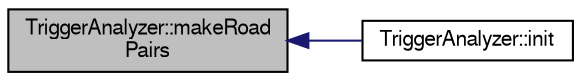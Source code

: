 digraph "TriggerAnalyzer::makeRoadPairs"
{
  bgcolor="transparent";
  edge [fontname="FreeSans",fontsize="10",labelfontname="FreeSans",labelfontsize="10"];
  node [fontname="FreeSans",fontsize="10",shape=record];
  rankdir="LR";
  Node1 [label="TriggerAnalyzer::makeRoad\lPairs",height=0.2,width=0.4,color="black", fillcolor="grey75", style="filled" fontcolor="black"];
  Node1 -> Node2 [dir="back",color="midnightblue",fontsize="10",style="solid",fontname="FreeSans"];
  Node2 [label="TriggerAnalyzer::init",height=0.2,width=0.4,color="black",URL="$d6/deb/classTriggerAnalyzer.html#a33bd7d0faf83282d6a1bcb50397a61cd"];
}

